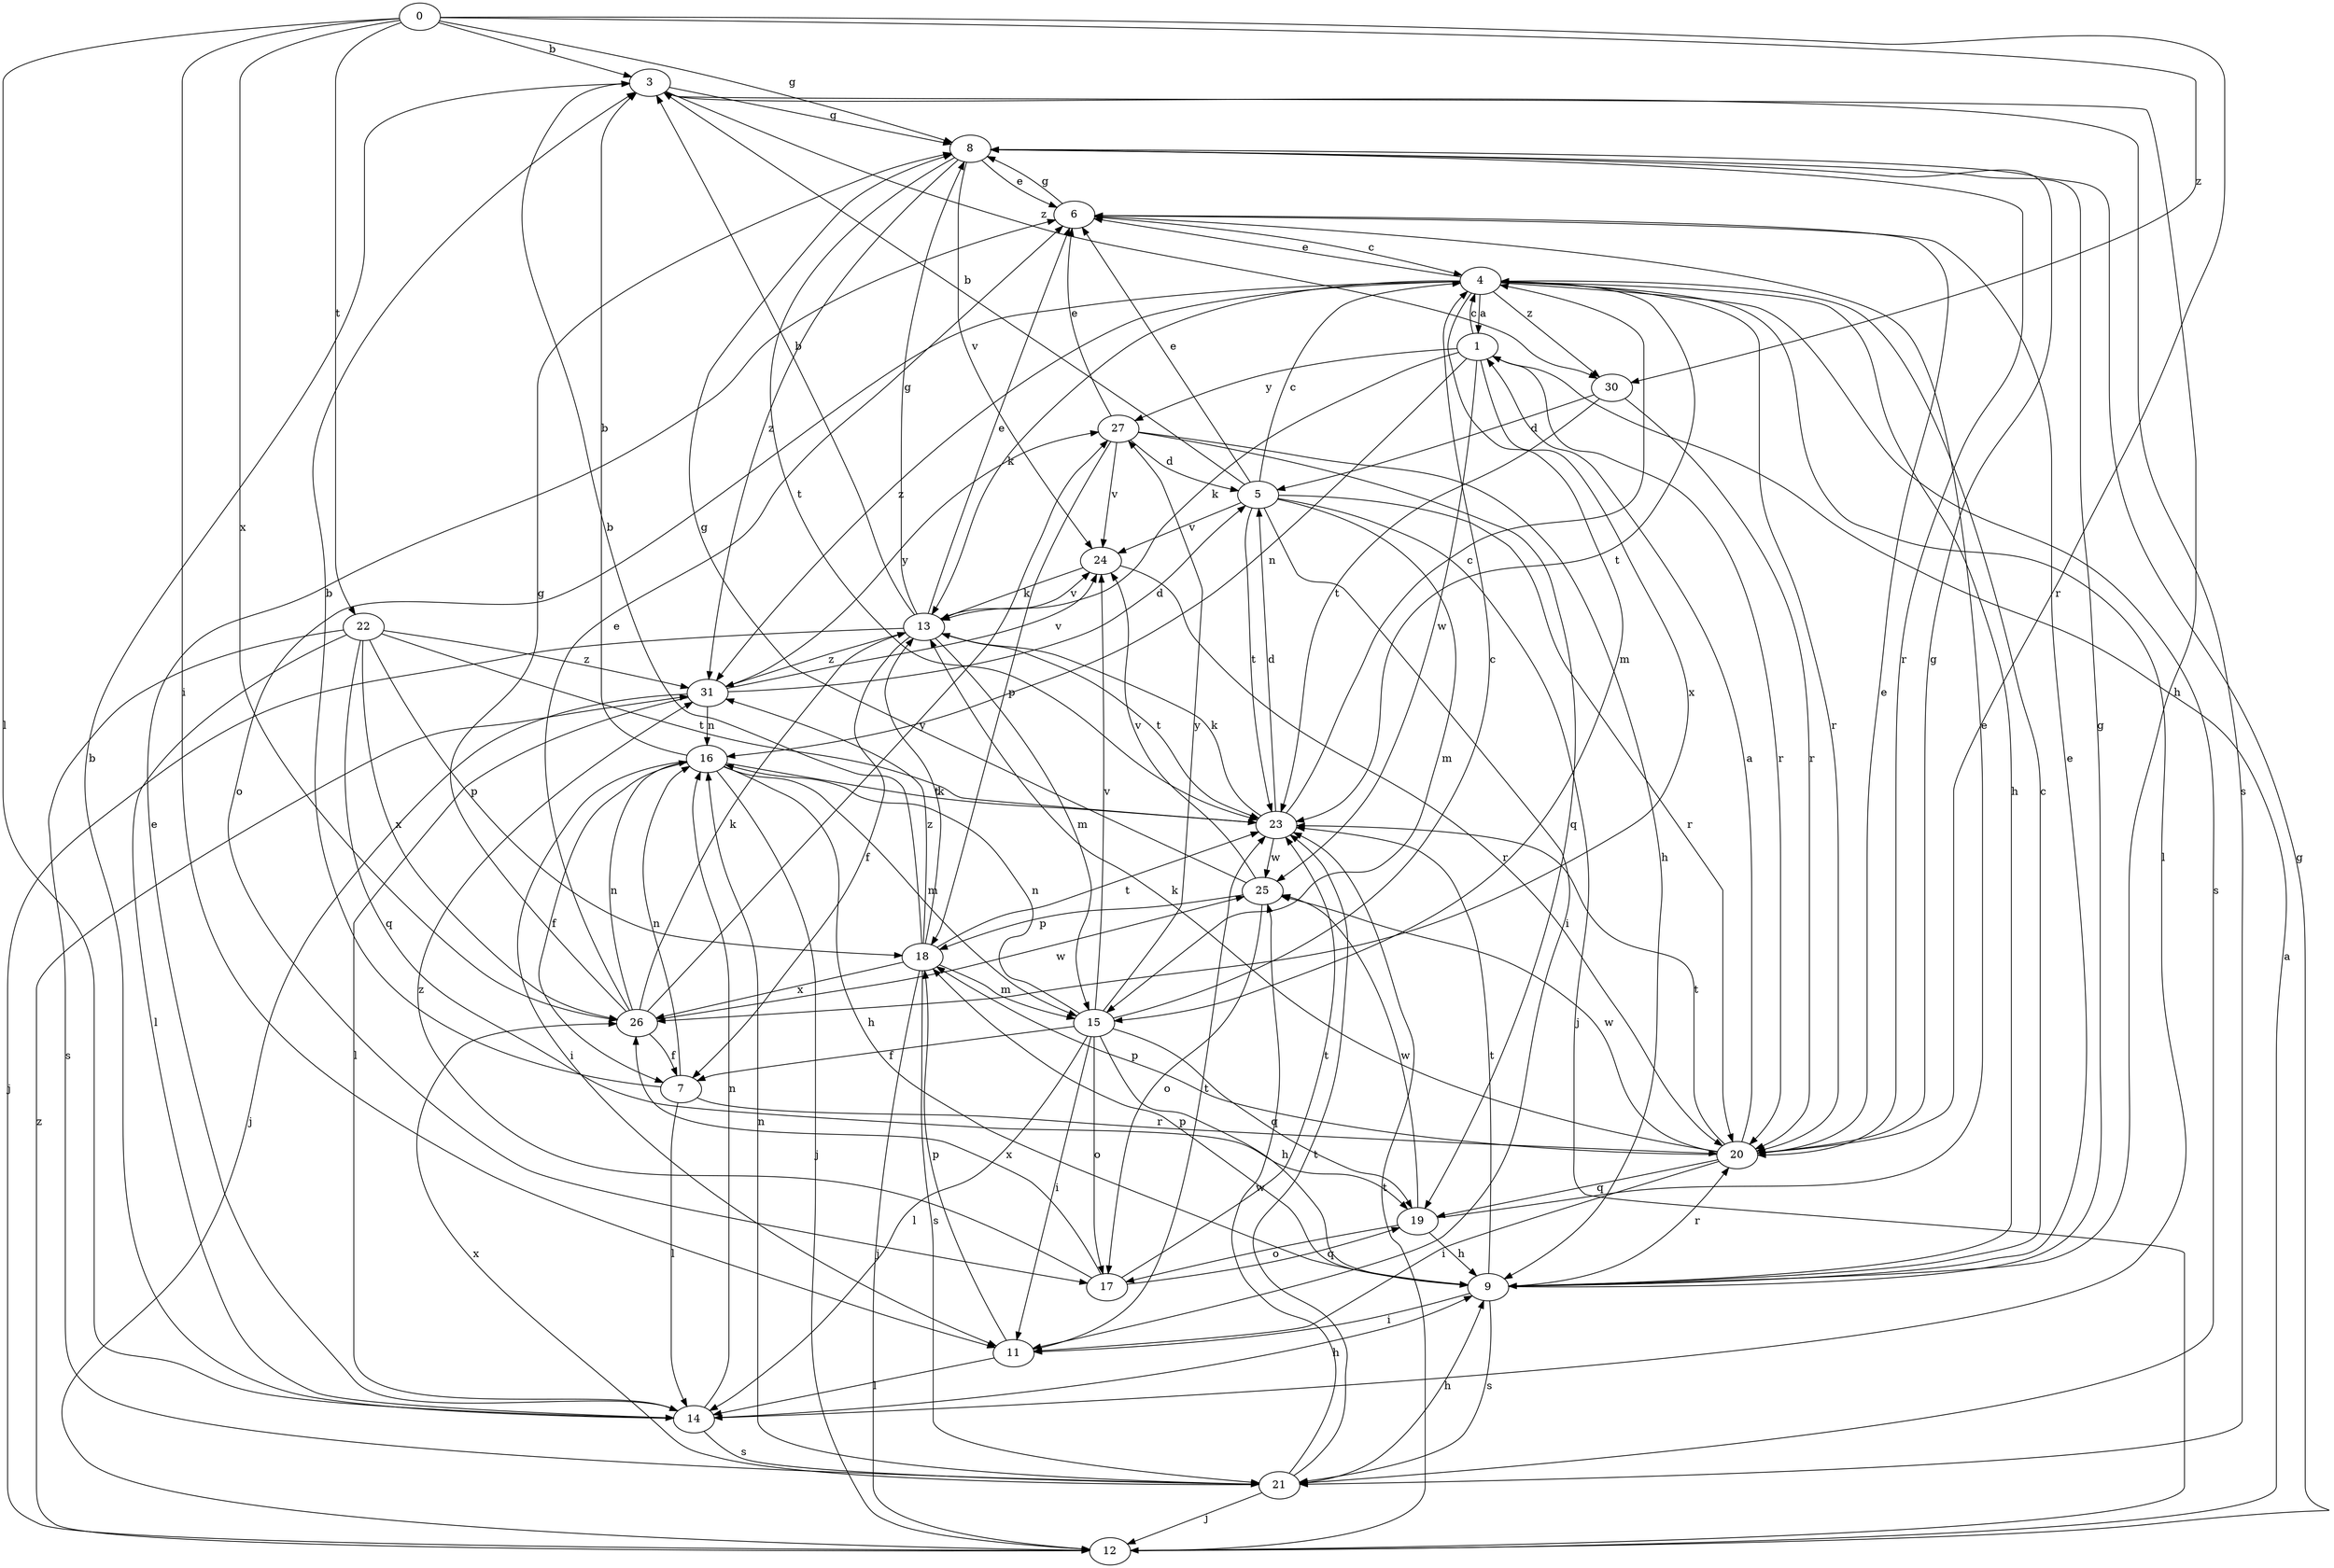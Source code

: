 strict digraph  {
0;
1;
3;
4;
5;
6;
7;
8;
9;
11;
12;
13;
14;
15;
16;
17;
18;
19;
20;
21;
22;
23;
24;
25;
26;
27;
30;
31;
0 -> 3  [label=b];
0 -> 8  [label=g];
0 -> 11  [label=i];
0 -> 14  [label=l];
0 -> 20  [label=r];
0 -> 22  [label=t];
0 -> 26  [label=x];
0 -> 30  [label=z];
1 -> 4  [label=c];
1 -> 13  [label=k];
1 -> 16  [label=n];
1 -> 20  [label=r];
1 -> 25  [label=w];
1 -> 26  [label=x];
1 -> 27  [label=y];
3 -> 8  [label=g];
3 -> 9  [label=h];
3 -> 21  [label=s];
3 -> 30  [label=z];
4 -> 1  [label=a];
4 -> 6  [label=e];
4 -> 9  [label=h];
4 -> 13  [label=k];
4 -> 14  [label=l];
4 -> 15  [label=m];
4 -> 17  [label=o];
4 -> 20  [label=r];
4 -> 21  [label=s];
4 -> 23  [label=t];
4 -> 30  [label=z];
4 -> 31  [label=z];
5 -> 3  [label=b];
5 -> 4  [label=c];
5 -> 6  [label=e];
5 -> 11  [label=i];
5 -> 12  [label=j];
5 -> 15  [label=m];
5 -> 20  [label=r];
5 -> 23  [label=t];
5 -> 24  [label=v];
6 -> 4  [label=c];
6 -> 8  [label=g];
7 -> 3  [label=b];
7 -> 14  [label=l];
7 -> 16  [label=n];
7 -> 20  [label=r];
8 -> 6  [label=e];
8 -> 20  [label=r];
8 -> 23  [label=t];
8 -> 24  [label=v];
8 -> 31  [label=z];
9 -> 4  [label=c];
9 -> 6  [label=e];
9 -> 8  [label=g];
9 -> 11  [label=i];
9 -> 18  [label=p];
9 -> 20  [label=r];
9 -> 21  [label=s];
9 -> 23  [label=t];
11 -> 14  [label=l];
11 -> 18  [label=p];
11 -> 23  [label=t];
12 -> 1  [label=a];
12 -> 8  [label=g];
12 -> 23  [label=t];
12 -> 31  [label=z];
13 -> 3  [label=b];
13 -> 6  [label=e];
13 -> 7  [label=f];
13 -> 8  [label=g];
13 -> 12  [label=j];
13 -> 15  [label=m];
13 -> 23  [label=t];
13 -> 24  [label=v];
13 -> 31  [label=z];
14 -> 3  [label=b];
14 -> 6  [label=e];
14 -> 9  [label=h];
14 -> 16  [label=n];
14 -> 21  [label=s];
15 -> 4  [label=c];
15 -> 7  [label=f];
15 -> 9  [label=h];
15 -> 11  [label=i];
15 -> 14  [label=l];
15 -> 16  [label=n];
15 -> 17  [label=o];
15 -> 19  [label=q];
15 -> 24  [label=v];
15 -> 27  [label=y];
16 -> 3  [label=b];
16 -> 7  [label=f];
16 -> 9  [label=h];
16 -> 11  [label=i];
16 -> 12  [label=j];
16 -> 15  [label=m];
16 -> 23  [label=t];
17 -> 19  [label=q];
17 -> 23  [label=t];
17 -> 26  [label=x];
17 -> 31  [label=z];
18 -> 3  [label=b];
18 -> 12  [label=j];
18 -> 13  [label=k];
18 -> 15  [label=m];
18 -> 21  [label=s];
18 -> 23  [label=t];
18 -> 26  [label=x];
18 -> 31  [label=z];
19 -> 6  [label=e];
19 -> 9  [label=h];
19 -> 17  [label=o];
19 -> 25  [label=w];
20 -> 1  [label=a];
20 -> 6  [label=e];
20 -> 8  [label=g];
20 -> 11  [label=i];
20 -> 13  [label=k];
20 -> 18  [label=p];
20 -> 19  [label=q];
20 -> 23  [label=t];
20 -> 25  [label=w];
21 -> 9  [label=h];
21 -> 12  [label=j];
21 -> 16  [label=n];
21 -> 23  [label=t];
21 -> 25  [label=w];
21 -> 26  [label=x];
22 -> 14  [label=l];
22 -> 18  [label=p];
22 -> 19  [label=q];
22 -> 21  [label=s];
22 -> 23  [label=t];
22 -> 26  [label=x];
22 -> 31  [label=z];
23 -> 4  [label=c];
23 -> 5  [label=d];
23 -> 13  [label=k];
23 -> 25  [label=w];
24 -> 13  [label=k];
24 -> 20  [label=r];
25 -> 8  [label=g];
25 -> 17  [label=o];
25 -> 18  [label=p];
25 -> 24  [label=v];
26 -> 6  [label=e];
26 -> 7  [label=f];
26 -> 8  [label=g];
26 -> 13  [label=k];
26 -> 16  [label=n];
26 -> 25  [label=w];
26 -> 27  [label=y];
27 -> 5  [label=d];
27 -> 6  [label=e];
27 -> 9  [label=h];
27 -> 18  [label=p];
27 -> 19  [label=q];
27 -> 24  [label=v];
30 -> 5  [label=d];
30 -> 20  [label=r];
30 -> 23  [label=t];
31 -> 5  [label=d];
31 -> 12  [label=j];
31 -> 14  [label=l];
31 -> 16  [label=n];
31 -> 24  [label=v];
31 -> 27  [label=y];
}
